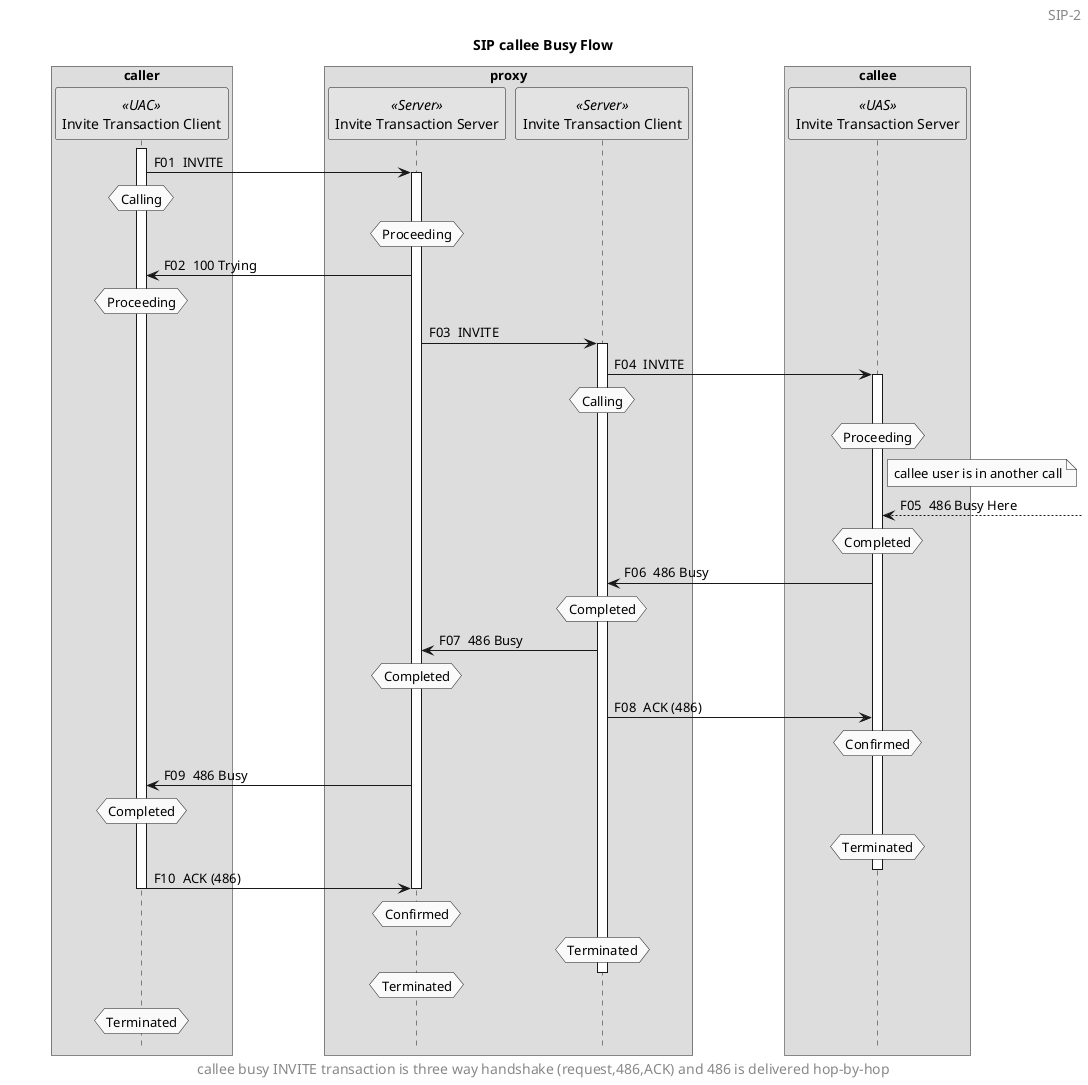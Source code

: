 @startuml
title SIP callee Busy Flow
!pragma teoz true
skinparam monochrome true
autonumber "F00 "
hide footbox
skinparam BoxPadding 40

skinparam headerFontSize 14
'skinparam headerFontColor red
header SIP-2

box "caller"
participant "Invite Transaction Client" as UAC_ITC << UAC >>
end box

box "proxy"
participant "Invite Transaction Server" as Proxy_ITS << Server >>
participant "Invite Transaction Client" as Proxy_ITC << Server >>
end box

box "callee"
participant "Invite Transaction Server" as UAS_ITS << UAS >>
end box

'hnote over UAC_ITC: None
activate UAC_ITC
UAC_ITC -> Proxy_ITS: INVITE
activate Proxy_ITS
hnote over UAC_ITC: Calling
hnote over Proxy_ITS: Proceeding
UAC_ITC <- Proxy_ITS: 100 Trying
hnote over UAC_ITC: Proceeding
'hnote over Proxy_ITC: None
Proxy_ITS -> Proxy_ITC: INVITE
activate Proxy_ITC
Proxy_ITC -> UAS_ITS: INVITE
hnote over Proxy_ITC: Calling
activate UAS_ITS
hnote over UAS_ITS: Proceeding

note right of UAS_ITS: callee user is in another call
UAS_ITS <--]: 486 Busy Here

hnote over UAS_ITS: Completed
Proxy_ITC <- UAS_ITS: 486 Busy
hnote over Proxy_ITC: Completed
Proxy_ITS <- Proxy_ITC: 486 Busy
hnote over Proxy_ITS: Completed
Proxy_ITC -> UAS_ITS: ACK (486)
hnote over UAS_ITS: Confirmed
UAC_ITC <- Proxy_ITS: 486 Busy
hnote over UAC_ITC: Completed
'UAS_ITS -> UAS_ITS: timer I fired (5s)
hnote over UAS_ITS: Terminated
deactivate UAS_ITS
UAC_ITC -> Proxy_ITS: ACK (486)
hnote over Proxy_ITS: Confirmed
'Proxy_ITC -> Proxy_ITC: timer D fired (32s)
hnote over Proxy_ITC: Terminated
deactivate Proxy_ITC
'Proxy_ITS -> Proxy_ITS: timer I fired (5s)
hnote over Proxy_ITS: Terminated
deactivate Proxy_ITS
'UAC_ITC -> UAC_ITC: timer D fired (32s)
hnote over UAC_ITC: Terminated
deactivate UAC_ITC

skinparam footerFontSize 14
'skinparam footerFontColor red
footer callee busy INVITE transaction is three way handshake (request,486,ACK) and 486 is delivered hop-by-hop

@enduml